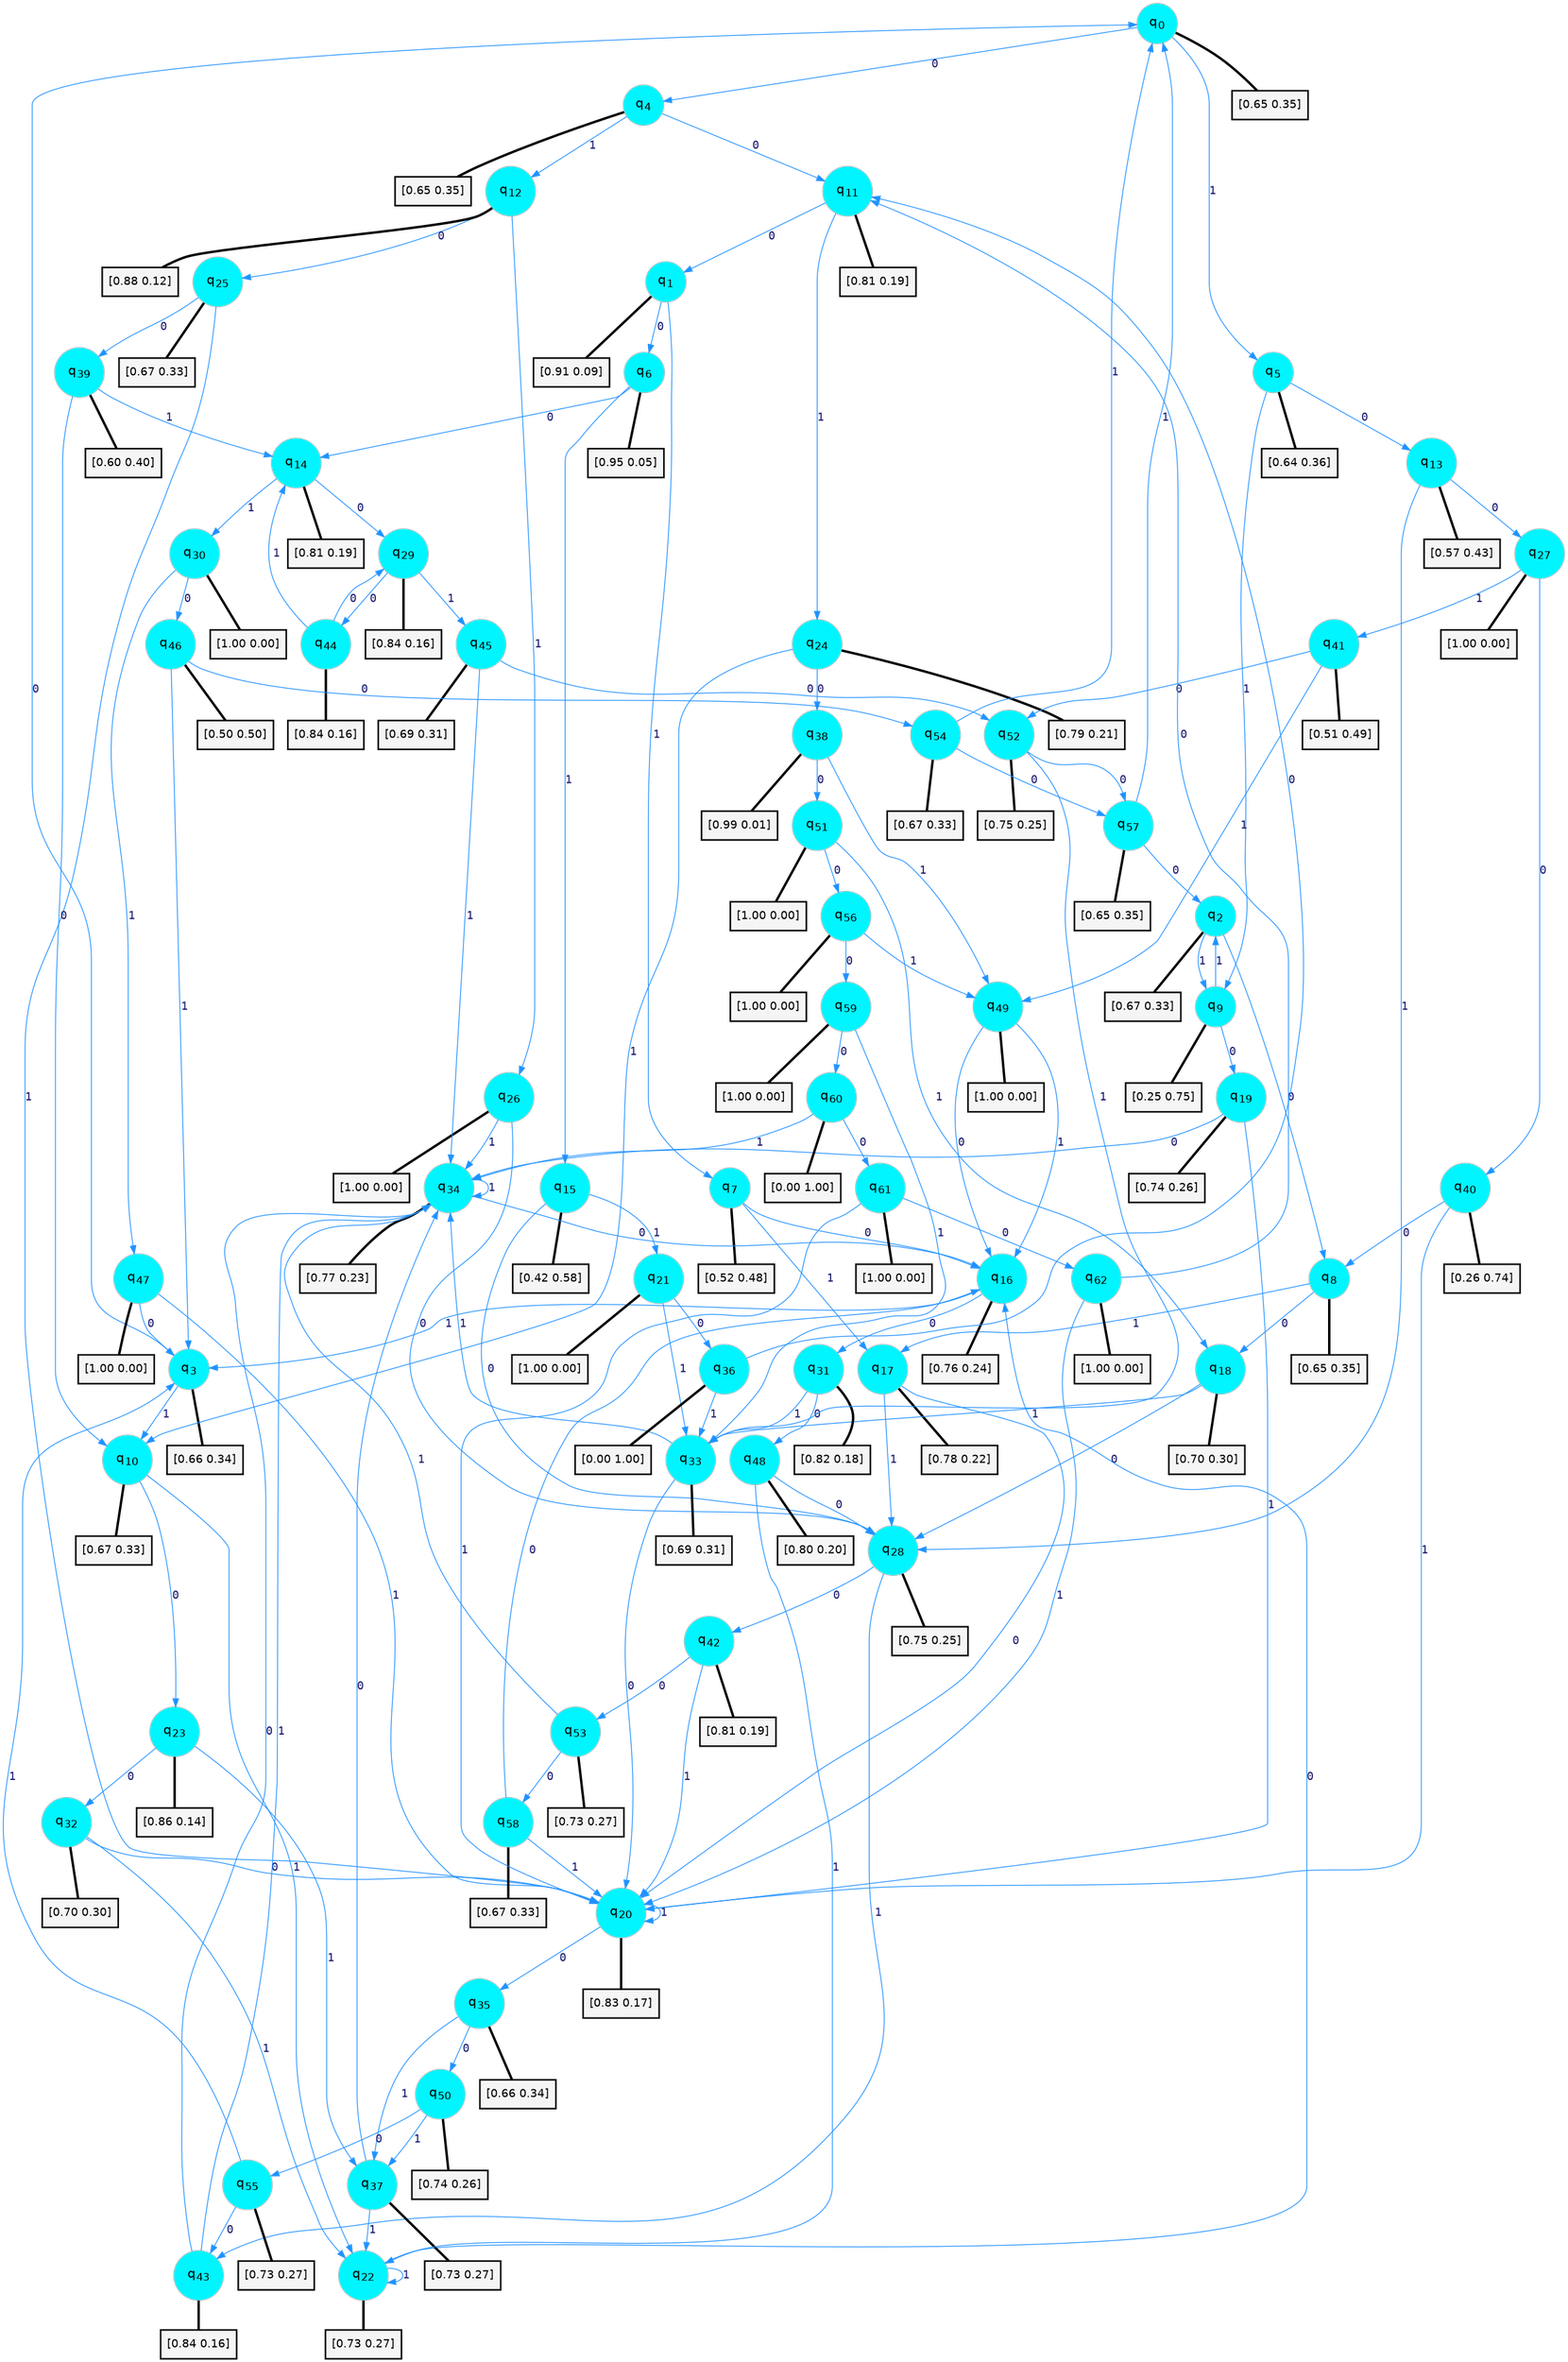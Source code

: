 digraph G {
graph [
bgcolor=transparent, dpi=300, rankdir=TD, size="40,25"];
node [
color=gray, fillcolor=turquoise1, fontcolor=black, fontname=Helvetica, fontsize=16, fontweight=bold, shape=circle, style=filled];
edge [
arrowsize=1, color=dodgerblue1, fontcolor=midnightblue, fontname=courier, fontweight=bold, penwidth=1, style=solid, weight=20];
0[label=<q<SUB>0</SUB>>];
1[label=<q<SUB>1</SUB>>];
2[label=<q<SUB>2</SUB>>];
3[label=<q<SUB>3</SUB>>];
4[label=<q<SUB>4</SUB>>];
5[label=<q<SUB>5</SUB>>];
6[label=<q<SUB>6</SUB>>];
7[label=<q<SUB>7</SUB>>];
8[label=<q<SUB>8</SUB>>];
9[label=<q<SUB>9</SUB>>];
10[label=<q<SUB>10</SUB>>];
11[label=<q<SUB>11</SUB>>];
12[label=<q<SUB>12</SUB>>];
13[label=<q<SUB>13</SUB>>];
14[label=<q<SUB>14</SUB>>];
15[label=<q<SUB>15</SUB>>];
16[label=<q<SUB>16</SUB>>];
17[label=<q<SUB>17</SUB>>];
18[label=<q<SUB>18</SUB>>];
19[label=<q<SUB>19</SUB>>];
20[label=<q<SUB>20</SUB>>];
21[label=<q<SUB>21</SUB>>];
22[label=<q<SUB>22</SUB>>];
23[label=<q<SUB>23</SUB>>];
24[label=<q<SUB>24</SUB>>];
25[label=<q<SUB>25</SUB>>];
26[label=<q<SUB>26</SUB>>];
27[label=<q<SUB>27</SUB>>];
28[label=<q<SUB>28</SUB>>];
29[label=<q<SUB>29</SUB>>];
30[label=<q<SUB>30</SUB>>];
31[label=<q<SUB>31</SUB>>];
32[label=<q<SUB>32</SUB>>];
33[label=<q<SUB>33</SUB>>];
34[label=<q<SUB>34</SUB>>];
35[label=<q<SUB>35</SUB>>];
36[label=<q<SUB>36</SUB>>];
37[label=<q<SUB>37</SUB>>];
38[label=<q<SUB>38</SUB>>];
39[label=<q<SUB>39</SUB>>];
40[label=<q<SUB>40</SUB>>];
41[label=<q<SUB>41</SUB>>];
42[label=<q<SUB>42</SUB>>];
43[label=<q<SUB>43</SUB>>];
44[label=<q<SUB>44</SUB>>];
45[label=<q<SUB>45</SUB>>];
46[label=<q<SUB>46</SUB>>];
47[label=<q<SUB>47</SUB>>];
48[label=<q<SUB>48</SUB>>];
49[label=<q<SUB>49</SUB>>];
50[label=<q<SUB>50</SUB>>];
51[label=<q<SUB>51</SUB>>];
52[label=<q<SUB>52</SUB>>];
53[label=<q<SUB>53</SUB>>];
54[label=<q<SUB>54</SUB>>];
55[label=<q<SUB>55</SUB>>];
56[label=<q<SUB>56</SUB>>];
57[label=<q<SUB>57</SUB>>];
58[label=<q<SUB>58</SUB>>];
59[label=<q<SUB>59</SUB>>];
60[label=<q<SUB>60</SUB>>];
61[label=<q<SUB>61</SUB>>];
62[label=<q<SUB>62</SUB>>];
63[label="[0.65 0.35]", shape=box,fontcolor=black, fontname=Helvetica, fontsize=14, penwidth=2, fillcolor=whitesmoke,color=black];
64[label="[0.91 0.09]", shape=box,fontcolor=black, fontname=Helvetica, fontsize=14, penwidth=2, fillcolor=whitesmoke,color=black];
65[label="[0.67 0.33]", shape=box,fontcolor=black, fontname=Helvetica, fontsize=14, penwidth=2, fillcolor=whitesmoke,color=black];
66[label="[0.66 0.34]", shape=box,fontcolor=black, fontname=Helvetica, fontsize=14, penwidth=2, fillcolor=whitesmoke,color=black];
67[label="[0.65 0.35]", shape=box,fontcolor=black, fontname=Helvetica, fontsize=14, penwidth=2, fillcolor=whitesmoke,color=black];
68[label="[0.64 0.36]", shape=box,fontcolor=black, fontname=Helvetica, fontsize=14, penwidth=2, fillcolor=whitesmoke,color=black];
69[label="[0.95 0.05]", shape=box,fontcolor=black, fontname=Helvetica, fontsize=14, penwidth=2, fillcolor=whitesmoke,color=black];
70[label="[0.52 0.48]", shape=box,fontcolor=black, fontname=Helvetica, fontsize=14, penwidth=2, fillcolor=whitesmoke,color=black];
71[label="[0.65 0.35]", shape=box,fontcolor=black, fontname=Helvetica, fontsize=14, penwidth=2, fillcolor=whitesmoke,color=black];
72[label="[0.25 0.75]", shape=box,fontcolor=black, fontname=Helvetica, fontsize=14, penwidth=2, fillcolor=whitesmoke,color=black];
73[label="[0.67 0.33]", shape=box,fontcolor=black, fontname=Helvetica, fontsize=14, penwidth=2, fillcolor=whitesmoke,color=black];
74[label="[0.81 0.19]", shape=box,fontcolor=black, fontname=Helvetica, fontsize=14, penwidth=2, fillcolor=whitesmoke,color=black];
75[label="[0.88 0.12]", shape=box,fontcolor=black, fontname=Helvetica, fontsize=14, penwidth=2, fillcolor=whitesmoke,color=black];
76[label="[0.57 0.43]", shape=box,fontcolor=black, fontname=Helvetica, fontsize=14, penwidth=2, fillcolor=whitesmoke,color=black];
77[label="[0.81 0.19]", shape=box,fontcolor=black, fontname=Helvetica, fontsize=14, penwidth=2, fillcolor=whitesmoke,color=black];
78[label="[0.42 0.58]", shape=box,fontcolor=black, fontname=Helvetica, fontsize=14, penwidth=2, fillcolor=whitesmoke,color=black];
79[label="[0.76 0.24]", shape=box,fontcolor=black, fontname=Helvetica, fontsize=14, penwidth=2, fillcolor=whitesmoke,color=black];
80[label="[0.78 0.22]", shape=box,fontcolor=black, fontname=Helvetica, fontsize=14, penwidth=2, fillcolor=whitesmoke,color=black];
81[label="[0.70 0.30]", shape=box,fontcolor=black, fontname=Helvetica, fontsize=14, penwidth=2, fillcolor=whitesmoke,color=black];
82[label="[0.74 0.26]", shape=box,fontcolor=black, fontname=Helvetica, fontsize=14, penwidth=2, fillcolor=whitesmoke,color=black];
83[label="[0.83 0.17]", shape=box,fontcolor=black, fontname=Helvetica, fontsize=14, penwidth=2, fillcolor=whitesmoke,color=black];
84[label="[1.00 0.00]", shape=box,fontcolor=black, fontname=Helvetica, fontsize=14, penwidth=2, fillcolor=whitesmoke,color=black];
85[label="[0.73 0.27]", shape=box,fontcolor=black, fontname=Helvetica, fontsize=14, penwidth=2, fillcolor=whitesmoke,color=black];
86[label="[0.86 0.14]", shape=box,fontcolor=black, fontname=Helvetica, fontsize=14, penwidth=2, fillcolor=whitesmoke,color=black];
87[label="[0.79 0.21]", shape=box,fontcolor=black, fontname=Helvetica, fontsize=14, penwidth=2, fillcolor=whitesmoke,color=black];
88[label="[0.67 0.33]", shape=box,fontcolor=black, fontname=Helvetica, fontsize=14, penwidth=2, fillcolor=whitesmoke,color=black];
89[label="[1.00 0.00]", shape=box,fontcolor=black, fontname=Helvetica, fontsize=14, penwidth=2, fillcolor=whitesmoke,color=black];
90[label="[1.00 0.00]", shape=box,fontcolor=black, fontname=Helvetica, fontsize=14, penwidth=2, fillcolor=whitesmoke,color=black];
91[label="[0.75 0.25]", shape=box,fontcolor=black, fontname=Helvetica, fontsize=14, penwidth=2, fillcolor=whitesmoke,color=black];
92[label="[0.84 0.16]", shape=box,fontcolor=black, fontname=Helvetica, fontsize=14, penwidth=2, fillcolor=whitesmoke,color=black];
93[label="[1.00 0.00]", shape=box,fontcolor=black, fontname=Helvetica, fontsize=14, penwidth=2, fillcolor=whitesmoke,color=black];
94[label="[0.82 0.18]", shape=box,fontcolor=black, fontname=Helvetica, fontsize=14, penwidth=2, fillcolor=whitesmoke,color=black];
95[label="[0.70 0.30]", shape=box,fontcolor=black, fontname=Helvetica, fontsize=14, penwidth=2, fillcolor=whitesmoke,color=black];
96[label="[0.69 0.31]", shape=box,fontcolor=black, fontname=Helvetica, fontsize=14, penwidth=2, fillcolor=whitesmoke,color=black];
97[label="[0.77 0.23]", shape=box,fontcolor=black, fontname=Helvetica, fontsize=14, penwidth=2, fillcolor=whitesmoke,color=black];
98[label="[0.66 0.34]", shape=box,fontcolor=black, fontname=Helvetica, fontsize=14, penwidth=2, fillcolor=whitesmoke,color=black];
99[label="[0.00 1.00]", shape=box,fontcolor=black, fontname=Helvetica, fontsize=14, penwidth=2, fillcolor=whitesmoke,color=black];
100[label="[0.73 0.27]", shape=box,fontcolor=black, fontname=Helvetica, fontsize=14, penwidth=2, fillcolor=whitesmoke,color=black];
101[label="[0.99 0.01]", shape=box,fontcolor=black, fontname=Helvetica, fontsize=14, penwidth=2, fillcolor=whitesmoke,color=black];
102[label="[0.60 0.40]", shape=box,fontcolor=black, fontname=Helvetica, fontsize=14, penwidth=2, fillcolor=whitesmoke,color=black];
103[label="[0.26 0.74]", shape=box,fontcolor=black, fontname=Helvetica, fontsize=14, penwidth=2, fillcolor=whitesmoke,color=black];
104[label="[0.51 0.49]", shape=box,fontcolor=black, fontname=Helvetica, fontsize=14, penwidth=2, fillcolor=whitesmoke,color=black];
105[label="[0.81 0.19]", shape=box,fontcolor=black, fontname=Helvetica, fontsize=14, penwidth=2, fillcolor=whitesmoke,color=black];
106[label="[0.84 0.16]", shape=box,fontcolor=black, fontname=Helvetica, fontsize=14, penwidth=2, fillcolor=whitesmoke,color=black];
107[label="[0.84 0.16]", shape=box,fontcolor=black, fontname=Helvetica, fontsize=14, penwidth=2, fillcolor=whitesmoke,color=black];
108[label="[0.69 0.31]", shape=box,fontcolor=black, fontname=Helvetica, fontsize=14, penwidth=2, fillcolor=whitesmoke,color=black];
109[label="[0.50 0.50]", shape=box,fontcolor=black, fontname=Helvetica, fontsize=14, penwidth=2, fillcolor=whitesmoke,color=black];
110[label="[1.00 0.00]", shape=box,fontcolor=black, fontname=Helvetica, fontsize=14, penwidth=2, fillcolor=whitesmoke,color=black];
111[label="[0.80 0.20]", shape=box,fontcolor=black, fontname=Helvetica, fontsize=14, penwidth=2, fillcolor=whitesmoke,color=black];
112[label="[1.00 0.00]", shape=box,fontcolor=black, fontname=Helvetica, fontsize=14, penwidth=2, fillcolor=whitesmoke,color=black];
113[label="[0.74 0.26]", shape=box,fontcolor=black, fontname=Helvetica, fontsize=14, penwidth=2, fillcolor=whitesmoke,color=black];
114[label="[1.00 0.00]", shape=box,fontcolor=black, fontname=Helvetica, fontsize=14, penwidth=2, fillcolor=whitesmoke,color=black];
115[label="[0.75 0.25]", shape=box,fontcolor=black, fontname=Helvetica, fontsize=14, penwidth=2, fillcolor=whitesmoke,color=black];
116[label="[0.73 0.27]", shape=box,fontcolor=black, fontname=Helvetica, fontsize=14, penwidth=2, fillcolor=whitesmoke,color=black];
117[label="[0.67 0.33]", shape=box,fontcolor=black, fontname=Helvetica, fontsize=14, penwidth=2, fillcolor=whitesmoke,color=black];
118[label="[0.73 0.27]", shape=box,fontcolor=black, fontname=Helvetica, fontsize=14, penwidth=2, fillcolor=whitesmoke,color=black];
119[label="[1.00 0.00]", shape=box,fontcolor=black, fontname=Helvetica, fontsize=14, penwidth=2, fillcolor=whitesmoke,color=black];
120[label="[0.65 0.35]", shape=box,fontcolor=black, fontname=Helvetica, fontsize=14, penwidth=2, fillcolor=whitesmoke,color=black];
121[label="[0.67 0.33]", shape=box,fontcolor=black, fontname=Helvetica, fontsize=14, penwidth=2, fillcolor=whitesmoke,color=black];
122[label="[1.00 0.00]", shape=box,fontcolor=black, fontname=Helvetica, fontsize=14, penwidth=2, fillcolor=whitesmoke,color=black];
123[label="[0.00 1.00]", shape=box,fontcolor=black, fontname=Helvetica, fontsize=14, penwidth=2, fillcolor=whitesmoke,color=black];
124[label="[1.00 0.00]", shape=box,fontcolor=black, fontname=Helvetica, fontsize=14, penwidth=2, fillcolor=whitesmoke,color=black];
125[label="[1.00 0.00]", shape=box,fontcolor=black, fontname=Helvetica, fontsize=14, penwidth=2, fillcolor=whitesmoke,color=black];
0->4 [label=0];
0->5 [label=1];
0->63 [arrowhead=none, penwidth=3,color=black];
1->6 [label=0];
1->7 [label=1];
1->64 [arrowhead=none, penwidth=3,color=black];
2->8 [label=0];
2->9 [label=1];
2->65 [arrowhead=none, penwidth=3,color=black];
3->0 [label=0];
3->10 [label=1];
3->66 [arrowhead=none, penwidth=3,color=black];
4->11 [label=0];
4->12 [label=1];
4->67 [arrowhead=none, penwidth=3,color=black];
5->13 [label=0];
5->9 [label=1];
5->68 [arrowhead=none, penwidth=3,color=black];
6->14 [label=0];
6->15 [label=1];
6->69 [arrowhead=none, penwidth=3,color=black];
7->16 [label=0];
7->17 [label=1];
7->70 [arrowhead=none, penwidth=3,color=black];
8->18 [label=0];
8->17 [label=1];
8->71 [arrowhead=none, penwidth=3,color=black];
9->19 [label=0];
9->2 [label=1];
9->72 [arrowhead=none, penwidth=3,color=black];
10->23 [label=0];
10->22 [label=1];
10->73 [arrowhead=none, penwidth=3,color=black];
11->1 [label=0];
11->24 [label=1];
11->74 [arrowhead=none, penwidth=3,color=black];
12->25 [label=0];
12->26 [label=1];
12->75 [arrowhead=none, penwidth=3,color=black];
13->27 [label=0];
13->28 [label=1];
13->76 [arrowhead=none, penwidth=3,color=black];
14->29 [label=0];
14->30 [label=1];
14->77 [arrowhead=none, penwidth=3,color=black];
15->28 [label=0];
15->21 [label=1];
15->78 [arrowhead=none, penwidth=3,color=black];
16->31 [label=0];
16->3 [label=1];
16->79 [arrowhead=none, penwidth=3,color=black];
17->20 [label=0];
17->28 [label=1];
17->80 [arrowhead=none, penwidth=3,color=black];
18->28 [label=0];
18->33 [label=1];
18->81 [arrowhead=none, penwidth=3,color=black];
19->34 [label=0];
19->20 [label=1];
19->82 [arrowhead=none, penwidth=3,color=black];
20->35 [label=0];
20->20 [label=1];
20->83 [arrowhead=none, penwidth=3,color=black];
21->36 [label=0];
21->33 [label=1];
21->84 [arrowhead=none, penwidth=3,color=black];
22->16 [label=0];
22->22 [label=1];
22->85 [arrowhead=none, penwidth=3,color=black];
23->32 [label=0];
23->37 [label=1];
23->86 [arrowhead=none, penwidth=3,color=black];
24->38 [label=0];
24->10 [label=1];
24->87 [arrowhead=none, penwidth=3,color=black];
25->39 [label=0];
25->20 [label=1];
25->88 [arrowhead=none, penwidth=3,color=black];
26->28 [label=0];
26->34 [label=1];
26->89 [arrowhead=none, penwidth=3,color=black];
27->40 [label=0];
27->41 [label=1];
27->90 [arrowhead=none, penwidth=3,color=black];
28->42 [label=0];
28->43 [label=1];
28->91 [arrowhead=none, penwidth=3,color=black];
29->44 [label=0];
29->45 [label=1];
29->92 [arrowhead=none, penwidth=3,color=black];
30->46 [label=0];
30->47 [label=1];
30->93 [arrowhead=none, penwidth=3,color=black];
31->48 [label=0];
31->33 [label=1];
31->94 [arrowhead=none, penwidth=3,color=black];
32->20 [label=0];
32->22 [label=1];
32->95 [arrowhead=none, penwidth=3,color=black];
33->20 [label=0];
33->34 [label=1];
33->96 [arrowhead=none, penwidth=3,color=black];
34->16 [label=0];
34->34 [label=1];
34->97 [arrowhead=none, penwidth=3,color=black];
35->50 [label=0];
35->37 [label=1];
35->98 [arrowhead=none, penwidth=3,color=black];
36->11 [label=0];
36->33 [label=1];
36->99 [arrowhead=none, penwidth=3,color=black];
37->34 [label=0];
37->22 [label=1];
37->100 [arrowhead=none, penwidth=3,color=black];
38->51 [label=0];
38->49 [label=1];
38->101 [arrowhead=none, penwidth=3,color=black];
39->10 [label=0];
39->14 [label=1];
39->102 [arrowhead=none, penwidth=3,color=black];
40->8 [label=0];
40->20 [label=1];
40->103 [arrowhead=none, penwidth=3,color=black];
41->52 [label=0];
41->49 [label=1];
41->104 [arrowhead=none, penwidth=3,color=black];
42->53 [label=0];
42->20 [label=1];
42->105 [arrowhead=none, penwidth=3,color=black];
43->34 [label=0];
43->34 [label=1];
43->106 [arrowhead=none, penwidth=3,color=black];
44->29 [label=0];
44->14 [label=1];
44->107 [arrowhead=none, penwidth=3,color=black];
45->52 [label=0];
45->34 [label=1];
45->108 [arrowhead=none, penwidth=3,color=black];
46->54 [label=0];
46->3 [label=1];
46->109 [arrowhead=none, penwidth=3,color=black];
47->3 [label=0];
47->20 [label=1];
47->110 [arrowhead=none, penwidth=3,color=black];
48->28 [label=0];
48->22 [label=1];
48->111 [arrowhead=none, penwidth=3,color=black];
49->16 [label=0];
49->16 [label=1];
49->112 [arrowhead=none, penwidth=3,color=black];
50->55 [label=0];
50->37 [label=1];
50->113 [arrowhead=none, penwidth=3,color=black];
51->56 [label=0];
51->18 [label=1];
51->114 [arrowhead=none, penwidth=3,color=black];
52->57 [label=0];
52->33 [label=1];
52->115 [arrowhead=none, penwidth=3,color=black];
53->58 [label=0];
53->34 [label=1];
53->116 [arrowhead=none, penwidth=3,color=black];
54->57 [label=0];
54->0 [label=1];
54->117 [arrowhead=none, penwidth=3,color=black];
55->43 [label=0];
55->3 [label=1];
55->118 [arrowhead=none, penwidth=3,color=black];
56->59 [label=0];
56->49 [label=1];
56->119 [arrowhead=none, penwidth=3,color=black];
57->2 [label=0];
57->0 [label=1];
57->120 [arrowhead=none, penwidth=3,color=black];
58->16 [label=0];
58->20 [label=1];
58->121 [arrowhead=none, penwidth=3,color=black];
59->60 [label=0];
59->33 [label=1];
59->122 [arrowhead=none, penwidth=3,color=black];
60->61 [label=0];
60->34 [label=1];
60->123 [arrowhead=none, penwidth=3,color=black];
61->62 [label=0];
61->20 [label=1];
61->124 [arrowhead=none, penwidth=3,color=black];
62->11 [label=0];
62->20 [label=1];
62->125 [arrowhead=none, penwidth=3,color=black];
}
